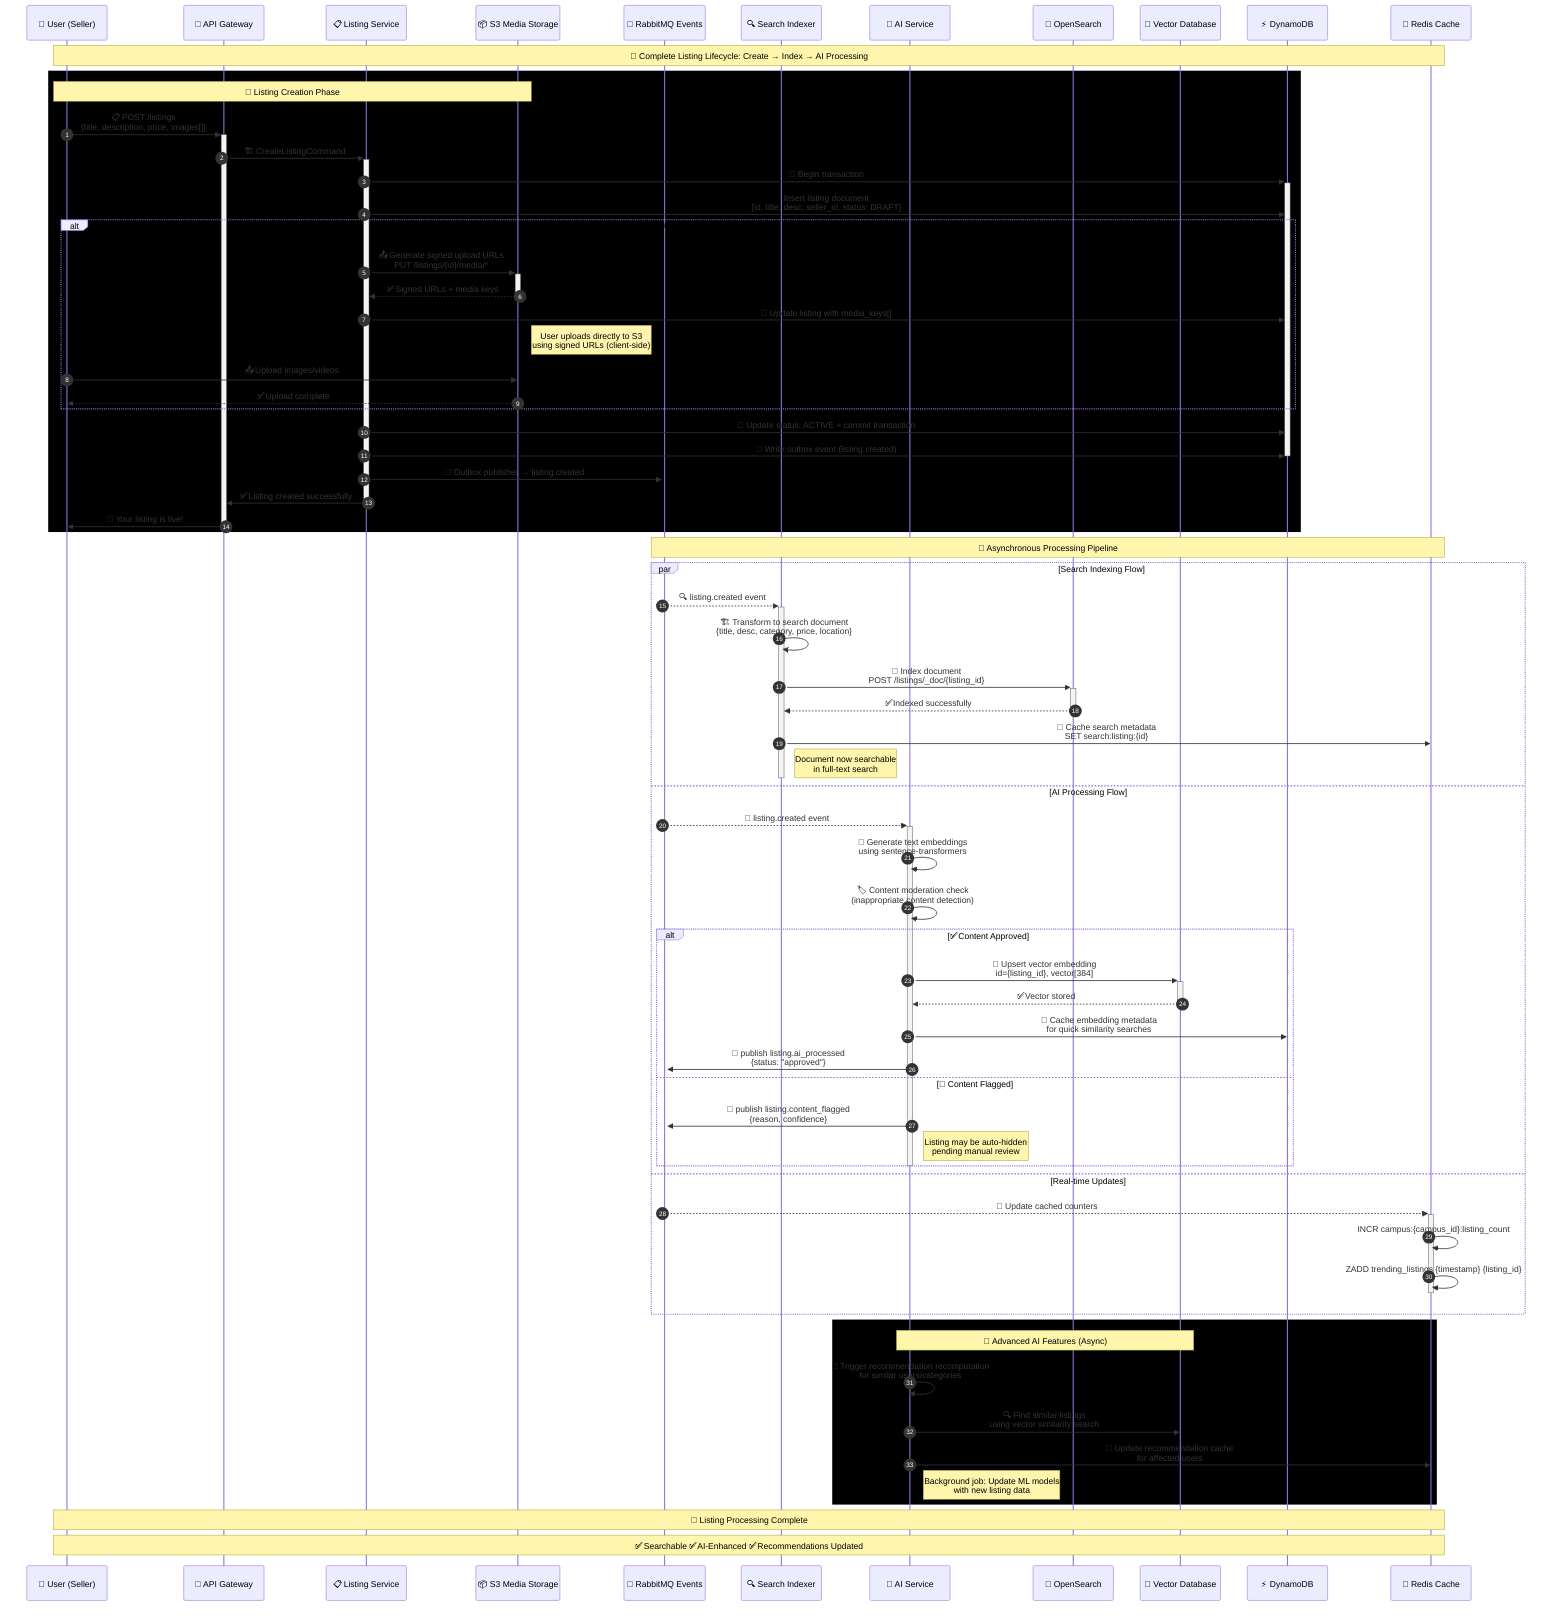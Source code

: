 %% Listing creation -> indexing -> recommendation flow
sequenceDiagram
  autonumber
  participant U as 📱 User (Seller)
  participant GW as 🚪 API Gateway
  participant L as 📋 Listing Service
  participant S3 as 📦 S3 Media Storage
  participant I as 📨 RabbitMQ Events
  participant SI as 🔍 Search Indexer
  participant AI as 🤖 AI Service
  participant OS as 🔎 OpenSearch
  participant VDB as 🧠 Vector Database
  participant DDB as ⚡ DynamoDB
  participant CACHE as 🚀 Redis Cache

  Note over U,CACHE: 🎯 Complete Listing Lifecycle: Create → Index → AI Processing
  
  rect rgba(0, 0, 0, 1)
    Note over U,S3: 📝 Listing Creation Phase
    U->>+GW: 📋 POST /listings<br/>{title, description, price, images[]}
    GW->>+L: 🏗️ CreateListingCommand
    
    L->>+DDB: 💾 Begin transaction
    L->>DDB: Insert listing document<br/>{id, title, desc, seller_id, status: DRAFT}
    
    alt 📷 Has Media Files
      L->>+S3: 📤 Generate signed upload URLs<br/>PUT /listings/{id}/media/*
      S3-->>-L: ✅ Signed URLs + media keys
      L->>DDB: 💾 Update listing with media_keys[]
      Note right of S3: User uploads directly to S3<br/>using signed URLs (client-side)
      U->>S3: 📤 Upload images/videos
      S3-->>U: ✅ Upload complete
    end
    
    L->>DDB: 💾 Update status: ACTIVE + commit transaction
    L->>DDB: 💾 Write outbox event (listing.created)
    deactivate DDB
    
    L->>+I: 📨 Outbox publisher → listing.created
    L->>-GW: ✅ Listing created successfully
    GW->>-U: 🎉 Your listing is live!
  end
  
  Note over I,CACHE: 🔄 Asynchronous Processing Pipeline
  
  par Search Indexing Flow
    I-->>+SI: 🔍 listing.created event
    SI->>SI: 🏗️ Transform to search document<br/>{title, desc, category, price, location}
    SI->>+OS: 📝 Index document<br/>POST /listings/_doc/{listing_id}
    OS-->>-SI: ✅ Indexed successfully
    SI->>CACHE: 🚀 Cache search metadata<br/>SET search:listing:{id}
    Note right of SI: Document now searchable<br/>in full-text search
    deactivate SI
    
  and AI Processing Flow
    I-->>+AI: 🤖 listing.created event
    AI->>AI: 🧠 Generate text embeddings<br/>using sentence-transformers
    AI->>AI: 🏷️ Content moderation check<br/>(inappropriate content detection)
    
    alt ✅ Content Approved
      AI->>+VDB: 🧠 Upsert vector embedding<br/>id={listing_id}, vector[384]
      VDB-->>-AI: ✅ Vector stored
      AI->>DDB: 💾 Cache embedding metadata<br/>for quick similarity searches
      AI->>I: 📨 publish listing.ai_processed<br/>{status: "approved"}
      
    else 🚨 Content Flagged
      AI->>I: 📨 publish listing.content_flagged<br/>{reason, confidence}
      Note right of AI: Listing may be auto-hidden<br/>pending manual review
    end
    deactivate AI
    
  and Real-time Updates
    I-->>+CACHE: 🚀 Update cached counters
    CACHE->>CACHE: INCR campus:{campus_id}:listing_count
    CACHE->>CACHE: ZADD trending_listings {timestamp} {listing_id}
    deactivate CACHE
  end
  
  rect rgba(0, 0, 0, 1)
    Note over AI,VDB: 🎯 Advanced AI Features (Async)
    
    AI->>AI: 🔄 Trigger recommendation recomputation<br/>for similar users/categories
    AI->>VDB: 🔍 Find similar listings<br/>using vector similarity search
    AI->>CACHE: 🚀 Update recommendation cache<br/>for affected users
    
    Note right of AI: Background job: Update ML models<br/>with new listing data
  end
  
  Note over U,CACHE: 🎊 Listing Processing Complete
  Note over U,CACHE: ✅ Searchable ✅ AI-Enhanced ✅ Recommendations Updated